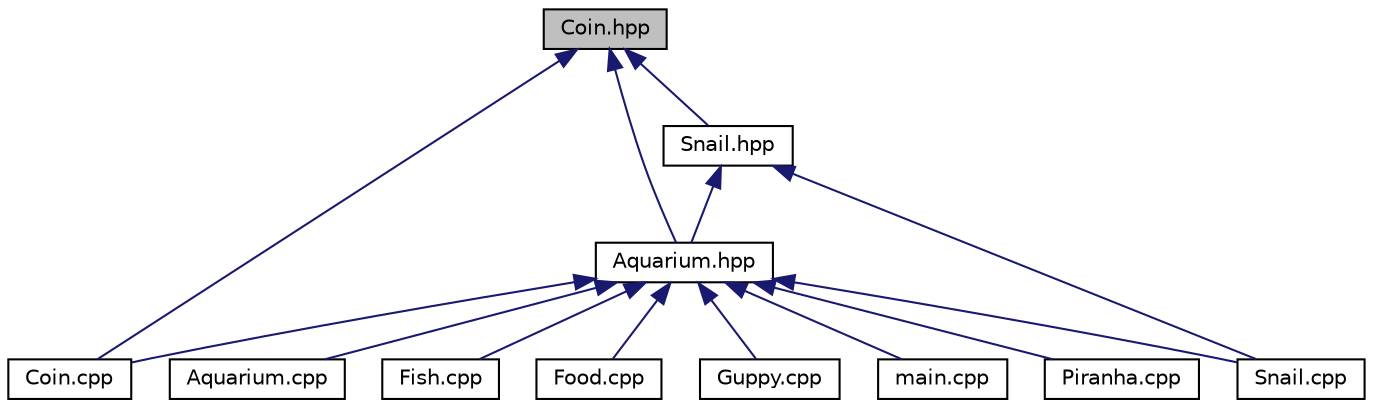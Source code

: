digraph "Coin.hpp"
{
  edge [fontname="Helvetica",fontsize="10",labelfontname="Helvetica",labelfontsize="10"];
  node [fontname="Helvetica",fontsize="10",shape=record];
  Node7 [label="Coin.hpp",height=0.2,width=0.4,color="black", fillcolor="grey75", style="filled", fontcolor="black"];
  Node7 -> Node8 [dir="back",color="midnightblue",fontsize="10",style="solid"];
  Node8 [label="Snail.hpp",height=0.2,width=0.4,color="black", fillcolor="white", style="filled",URL="$_snail_8hpp.html"];
  Node8 -> Node9 [dir="back",color="midnightblue",fontsize="10",style="solid"];
  Node9 [label="Aquarium.hpp",height=0.2,width=0.4,color="black", fillcolor="white", style="filled",URL="$_aquarium_8hpp.html"];
  Node9 -> Node10 [dir="back",color="midnightblue",fontsize="10",style="solid"];
  Node10 [label="Aquarium.cpp",height=0.2,width=0.4,color="black", fillcolor="white", style="filled",URL="$_aquarium_8cpp.html"];
  Node9 -> Node11 [dir="back",color="midnightblue",fontsize="10",style="solid"];
  Node11 [label="Coin.cpp",height=0.2,width=0.4,color="black", fillcolor="white", style="filled",URL="$_coin_8cpp.html"];
  Node9 -> Node12 [dir="back",color="midnightblue",fontsize="10",style="solid"];
  Node12 [label="Fish.cpp",height=0.2,width=0.4,color="black", fillcolor="white", style="filled",URL="$_fish_8cpp.html"];
  Node9 -> Node13 [dir="back",color="midnightblue",fontsize="10",style="solid"];
  Node13 [label="Food.cpp",height=0.2,width=0.4,color="black", fillcolor="white", style="filled",URL="$_food_8cpp.html"];
  Node9 -> Node14 [dir="back",color="midnightblue",fontsize="10",style="solid"];
  Node14 [label="Guppy.cpp",height=0.2,width=0.4,color="black", fillcolor="white", style="filled",URL="$_guppy_8cpp.html"];
  Node9 -> Node15 [dir="back",color="midnightblue",fontsize="10",style="solid"];
  Node15 [label="main.cpp",height=0.2,width=0.4,color="black", fillcolor="white", style="filled",URL="$main_8cpp.html"];
  Node9 -> Node16 [dir="back",color="midnightblue",fontsize="10",style="solid"];
  Node16 [label="Piranha.cpp",height=0.2,width=0.4,color="black", fillcolor="white", style="filled",URL="$_piranha_8cpp.html"];
  Node9 -> Node17 [dir="back",color="midnightblue",fontsize="10",style="solid"];
  Node17 [label="Snail.cpp",height=0.2,width=0.4,color="black", fillcolor="white", style="filled",URL="$_snail_8cpp.html"];
  Node8 -> Node17 [dir="back",color="midnightblue",fontsize="10",style="solid"];
  Node7 -> Node9 [dir="back",color="midnightblue",fontsize="10",style="solid"];
  Node7 -> Node11 [dir="back",color="midnightblue",fontsize="10",style="solid"];
}
